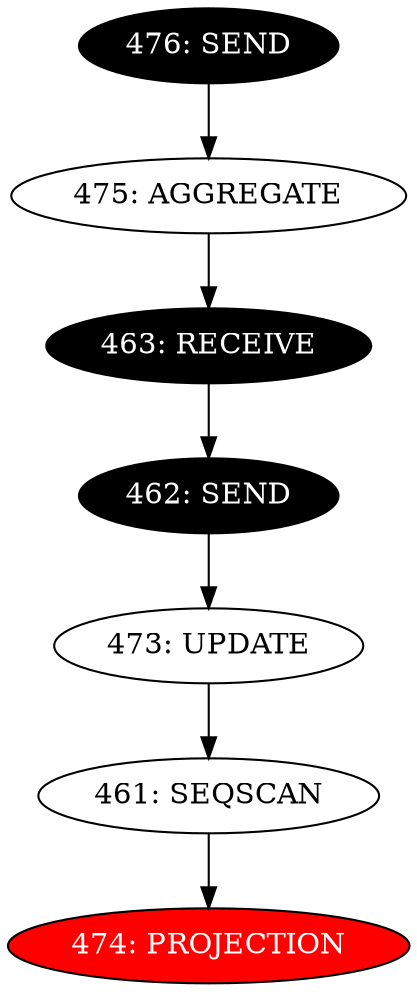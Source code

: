 digraph name {
461 [label="461: SEQSCAN" ];
461 -> 474;
474 [label="474: PROJECTION" fontcolor="white" style="filled" fillcolor="red"];
473 [label="473: UPDATE" ];
473 -> 461;
462 [label="462: SEND" fontcolor="white" style="filled" fillcolor="black"];
462 -> 473;
463 [label="463: RECEIVE" fontcolor="white" style="filled" fillcolor="black"];
463 -> 462;
475 [label="475: AGGREGATE" ];
475 -> 463;
476 [label="476: SEND" fontcolor="white" style="filled" fillcolor="black"];
476 -> 475;

}


